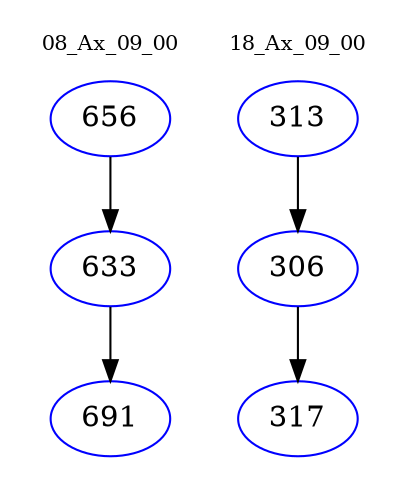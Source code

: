 digraph{
subgraph cluster_0 {
color = white
label = "08_Ax_09_00";
fontsize=10;
T0_656 [label="656", color="blue"]
T0_656 -> T0_633 [color="black"]
T0_633 [label="633", color="blue"]
T0_633 -> T0_691 [color="black"]
T0_691 [label="691", color="blue"]
}
subgraph cluster_1 {
color = white
label = "18_Ax_09_00";
fontsize=10;
T1_313 [label="313", color="blue"]
T1_313 -> T1_306 [color="black"]
T1_306 [label="306", color="blue"]
T1_306 -> T1_317 [color="black"]
T1_317 [label="317", color="blue"]
}
}

